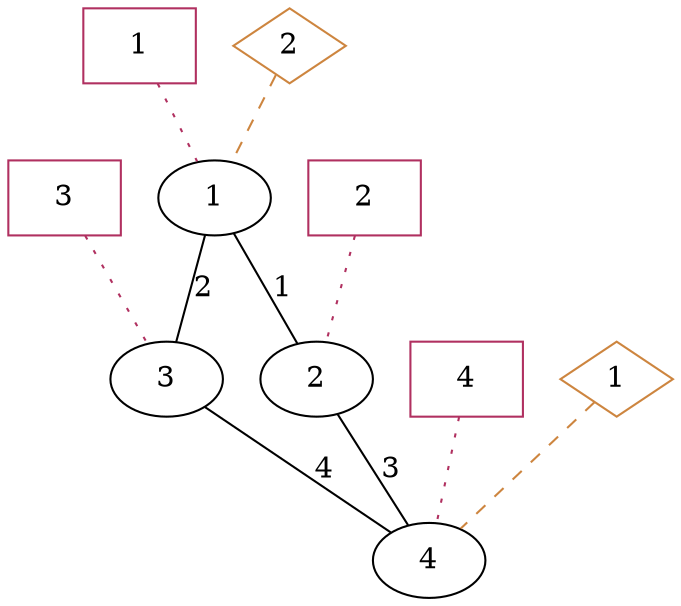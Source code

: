 graph {
  overlap=false
  bus1 [ label="4" ]
  bus2 [ label="1" ]
  bus3 [ label="2" ]
  bus4 [ label="3" ]
  bus2 -- bus3 [ label="1" ]
  bus2 -- bus4 [ label="2" ]
  bus3 -- bus1 [ label="3" ]
  bus4 -- bus1 [ label="4" ]
  load1 [ shape=box color=maroon label="4" ]
  load1 -- bus1 [ style=dotted color=maroon ]
  load2 [ shape=box color=maroon label="1" ]
  load2 -- bus2 [ style=dotted color=maroon ]
  load3 [ shape=box color=maroon label="2" ]
  load3 -- bus3 [ style=dotted color=maroon ]
  load4 [ shape=box color=maroon label="3" ]
  load4 -- bus4 [ style=dotted color=maroon ]
  thermal1 [ shape=diamond color=peru label="1" ]
  thermal1 -- bus1 [ style=dashed color=peru ]
  thermal2 [ shape=diamond color=peru label="2" ]
  thermal2 -- bus2 [ style=dashed color=peru ]
}
